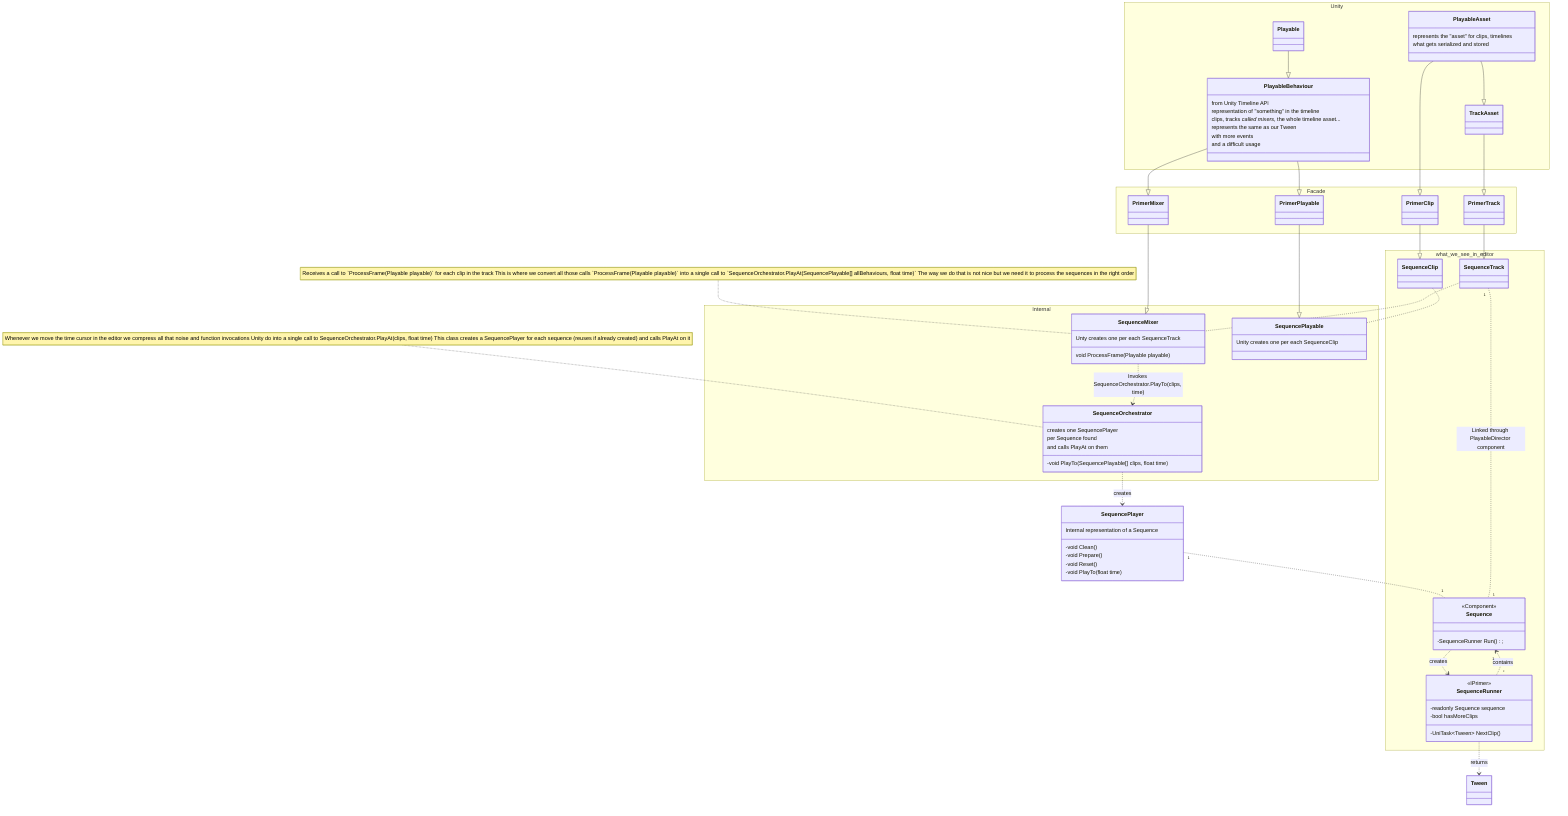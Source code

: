 %% Paste me at https://mermaid.live/

classDiagram
  direction TB

namespace Unity {
    class PlayableAsset {
        represents the "asset" for clips, timelines
        what gets serialized and stored
    }

    class TrackAsset

    class Playable
    class PlayableBehaviour {
        from Unity Timeline API
        representation of "something" in the timeline
        clips, tracks _called mixers_, the whole timeline asset...
        represents the same as our Tween
        with more events
        and a difficult usage
    }
}

namespace Facade {
    class PrimerMixer
    class PrimerPlayable
    class PrimerTrack
    class PrimerClip
}

namespace Internal {
    %% Extend Unity
    class SequenceMixer {
        Unty creates one per each SequenceTrack
        void ProcessFrame(Playable playable)
    }

    class SequencePlayable {
        Unity creates one per each SequenceClip
    }

    %% Actual sequence management
    class SequenceOrchestrator {
        creates one SequencePlayer
        per Sequence found
        and calls PlayAt on them
        -void PlayTo(SequencePlayable[] clips, float time)
    }
}

    class SequencePlayer {
        Internal representation of a Sequence
        -void Clean()
        -void Prepare()
        -void Reset()
        -void PlayTo(float time)
    }

namespace what_we_see_in_editor {
    class SequenceClip
    class SequenceTrack

    class Sequence {
        <<Component>>
        -SequenceRunner Run();
    }

    class SequenceRunner {
        <<IPrimer>>
        -readonly Sequence sequence
        -bool hasMoreClips
        -UniTask~Tween~ NextClip()
    }
}

    class Tween

    PlayableAsset --|> TrackAsset
    TrackAsset --|> PrimerTrack
    Playable --|> PlayableBehaviour
    PlayableBehaviour --|> PrimerMixer
    PlayableBehaviour --|> PrimerPlayable
    PlayableAsset --|> PrimerClip

    PrimerClip --|> SequenceClip
    SequenceClip .. SequencePlayable
    PrimerPlayable --|> SequencePlayable

    PrimerTrack --|> SequenceTrack
    SequenceTrack .. SequenceMixer
    PrimerMixer --|> SequenceMixer
    SequenceMixer ..> SequenceOrchestrator : Invokes SequenceOrchestrator.PlayTo(clips, time)

    Sequence ..> SequenceRunner : creates
    SequenceRunner "*" ..> "1" Sequence : contains
    SequenceRunner ..> Tween : returns

    SequencePlayer "1" .. "1" Sequence
    SequenceTrack "1" .. "1" Sequence : Linked through PlayableDirector component

    SequenceOrchestrator ..> SequencePlayer : creates

    note for SequenceMixer "
        Receives a call to `ProcessFrame(Playable playable)`
        for each clip in the track

        This is where we convert all those calls
        `ProcessFrame(Playable playable)`
        into a single call to
        `SequenceOrchestrator.PlayAt(SequencePlayable[] allBehaviours, float time)`

        The way we do that is not nice
        but we need it to process the sequences in the right order
    "

    note for SequenceOrchestrator "
        Whenever we move the time cursor in the editor
        we compress all that noise and function invocations Unity do
        into a single call to SequenceOrchestrator.PlayAt(clips, float time)

        This class creates a SequencePlayer for each sequence
        (reuses if already created)
        and calls PlayAt on it
    "